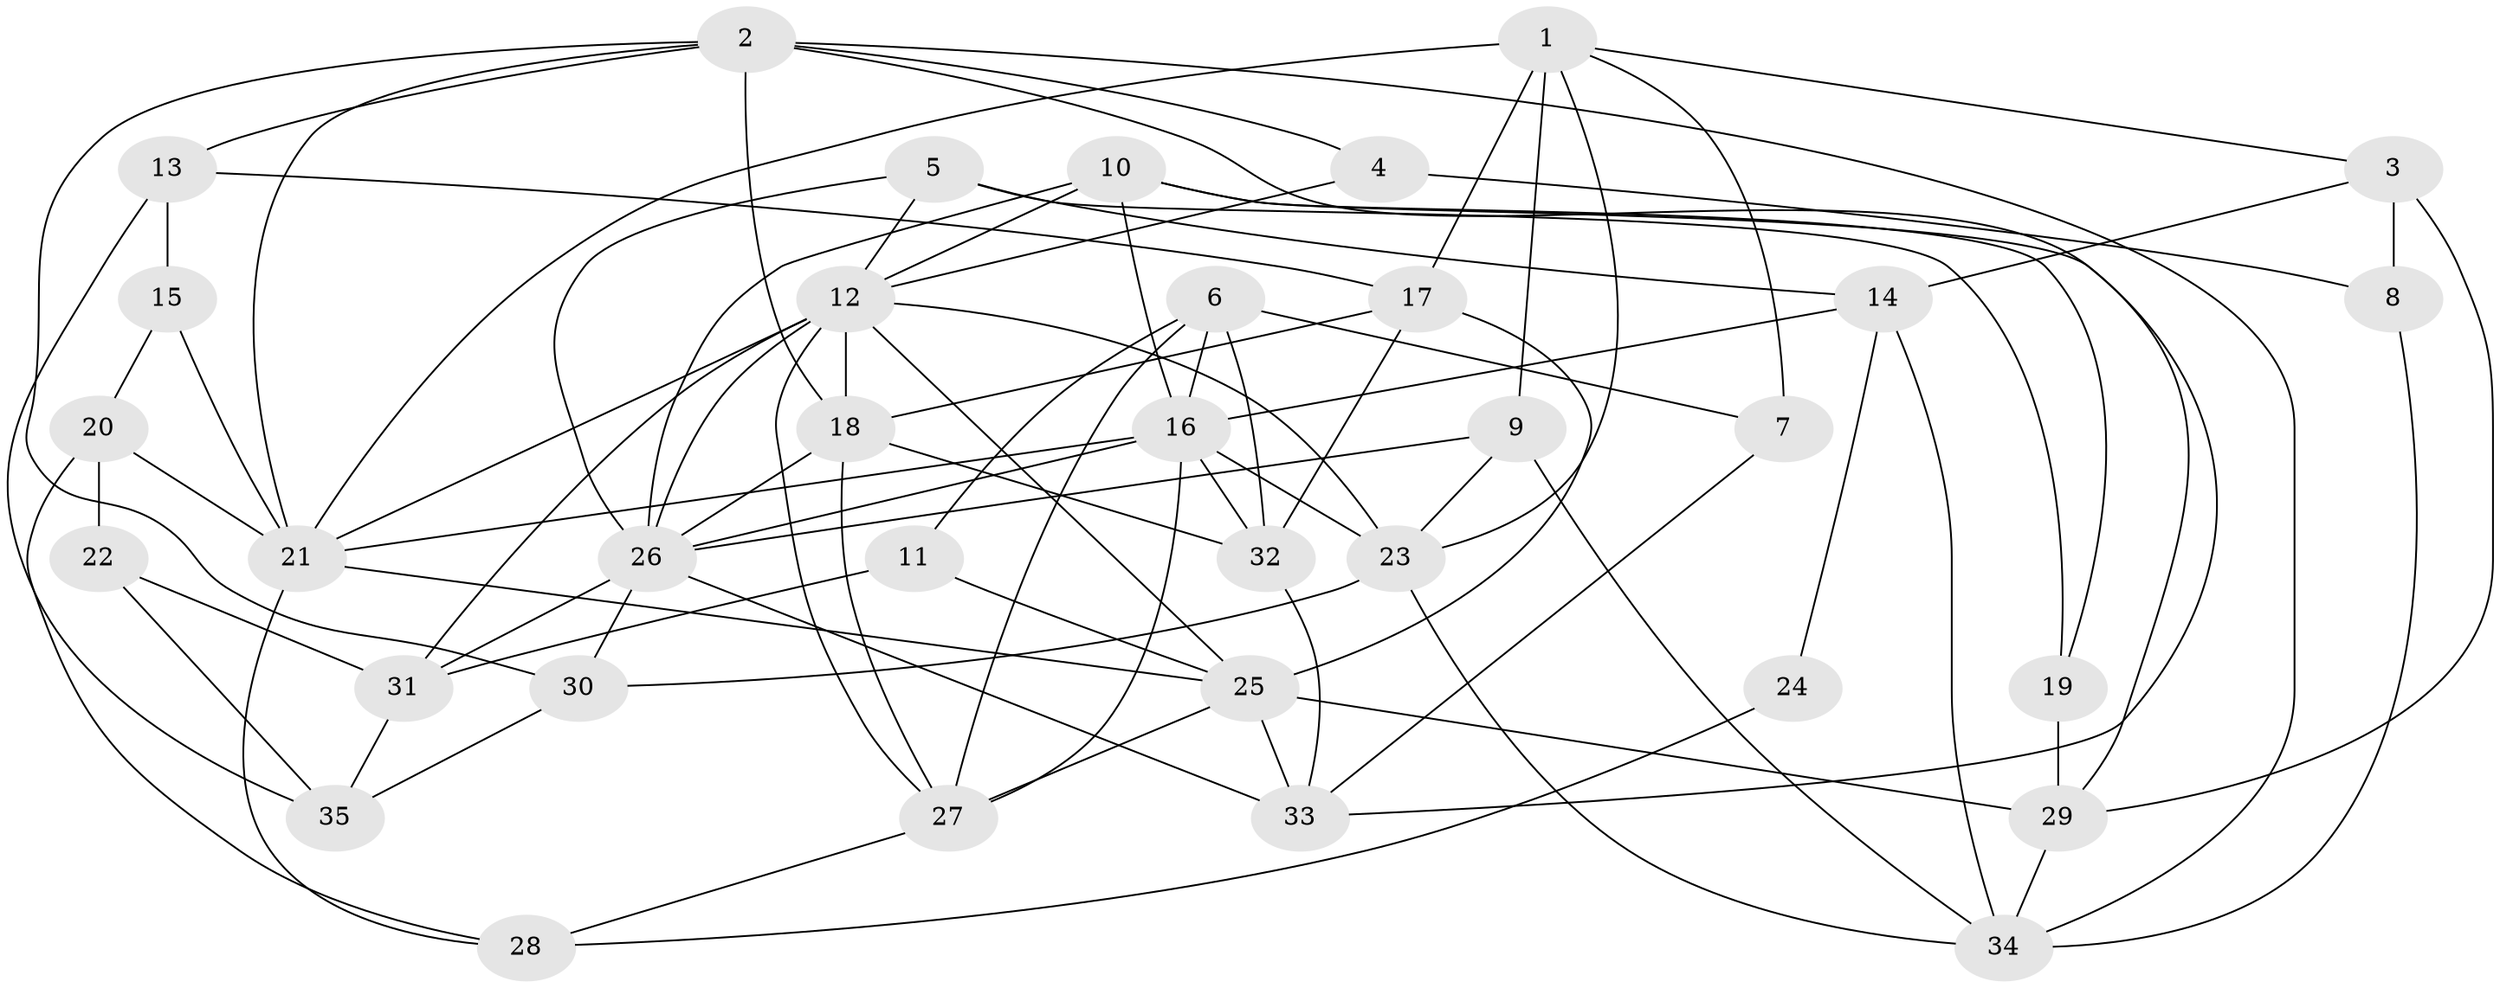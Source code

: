 // original degree distribution, {4: 0.3, 3: 0.2571428571428571, 5: 0.2571428571428571, 2: 0.1, 6: 0.05714285714285714, 7: 0.02857142857142857}
// Generated by graph-tools (version 1.1) at 2025/02/03/09/25 03:02:03]
// undirected, 35 vertices, 87 edges
graph export_dot {
graph [start="1"]
  node [color=gray90,style=filled];
  1;
  2;
  3;
  4;
  5;
  6;
  7;
  8;
  9;
  10;
  11;
  12;
  13;
  14;
  15;
  16;
  17;
  18;
  19;
  20;
  21;
  22;
  23;
  24;
  25;
  26;
  27;
  28;
  29;
  30;
  31;
  32;
  33;
  34;
  35;
  1 -- 3 [weight=1.0];
  1 -- 7 [weight=1.0];
  1 -- 9 [weight=1.0];
  1 -- 17 [weight=1.0];
  1 -- 21 [weight=2.0];
  1 -- 23 [weight=1.0];
  2 -- 4 [weight=1.0];
  2 -- 13 [weight=1.0];
  2 -- 18 [weight=1.0];
  2 -- 21 [weight=1.0];
  2 -- 30 [weight=1.0];
  2 -- 33 [weight=1.0];
  2 -- 34 [weight=1.0];
  3 -- 8 [weight=1.0];
  3 -- 14 [weight=1.0];
  3 -- 29 [weight=2.0];
  4 -- 8 [weight=2.0];
  4 -- 12 [weight=1.0];
  5 -- 12 [weight=1.0];
  5 -- 14 [weight=1.0];
  5 -- 19 [weight=1.0];
  5 -- 26 [weight=1.0];
  6 -- 7 [weight=1.0];
  6 -- 11 [weight=1.0];
  6 -- 16 [weight=1.0];
  6 -- 27 [weight=1.0];
  6 -- 32 [weight=1.0];
  7 -- 33 [weight=1.0];
  8 -- 34 [weight=1.0];
  9 -- 23 [weight=1.0];
  9 -- 26 [weight=1.0];
  9 -- 34 [weight=1.0];
  10 -- 12 [weight=1.0];
  10 -- 16 [weight=1.0];
  10 -- 19 [weight=1.0];
  10 -- 26 [weight=1.0];
  10 -- 29 [weight=1.0];
  11 -- 25 [weight=2.0];
  11 -- 31 [weight=1.0];
  12 -- 18 [weight=1.0];
  12 -- 21 [weight=1.0];
  12 -- 23 [weight=1.0];
  12 -- 25 [weight=1.0];
  12 -- 26 [weight=1.0];
  12 -- 27 [weight=2.0];
  12 -- 31 [weight=2.0];
  13 -- 15 [weight=1.0];
  13 -- 17 [weight=1.0];
  13 -- 35 [weight=1.0];
  14 -- 16 [weight=1.0];
  14 -- 24 [weight=1.0];
  14 -- 34 [weight=1.0];
  15 -- 20 [weight=1.0];
  15 -- 21 [weight=2.0];
  16 -- 21 [weight=1.0];
  16 -- 23 [weight=2.0];
  16 -- 26 [weight=1.0];
  16 -- 27 [weight=2.0];
  16 -- 32 [weight=1.0];
  17 -- 18 [weight=1.0];
  17 -- 25 [weight=1.0];
  17 -- 32 [weight=1.0];
  18 -- 26 [weight=1.0];
  18 -- 27 [weight=1.0];
  18 -- 32 [weight=1.0];
  19 -- 29 [weight=2.0];
  20 -- 21 [weight=2.0];
  20 -- 22 [weight=2.0];
  20 -- 28 [weight=1.0];
  21 -- 25 [weight=1.0];
  21 -- 28 [weight=1.0];
  22 -- 31 [weight=1.0];
  22 -- 35 [weight=2.0];
  23 -- 30 [weight=1.0];
  23 -- 34 [weight=1.0];
  24 -- 28 [weight=1.0];
  25 -- 27 [weight=1.0];
  25 -- 29 [weight=1.0];
  25 -- 33 [weight=1.0];
  26 -- 30 [weight=2.0];
  26 -- 31 [weight=1.0];
  26 -- 33 [weight=2.0];
  27 -- 28 [weight=1.0];
  29 -- 34 [weight=1.0];
  30 -- 35 [weight=1.0];
  31 -- 35 [weight=1.0];
  32 -- 33 [weight=1.0];
}
